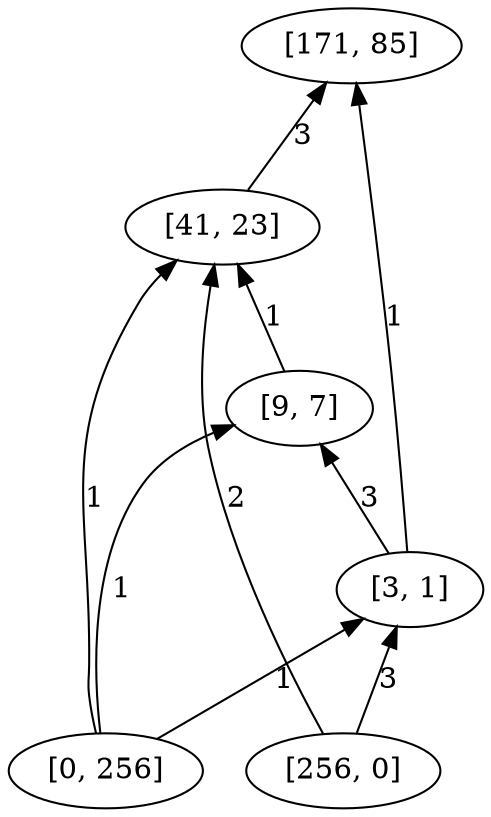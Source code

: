 digraph "DD" { 
rankdir = "BT" 
graph [ ordering = "out"];
5001 -> 2[label = "2"];
5001 -> 4[label = "3"];
5002 -> 2[label = "1"];
5002 -> 3[label = "1"];
5002 -> 4[label = "1"];
2 -> 1[label = "3"];
3 -> 2[label = "1"];
4 -> 1[label = "1"];
4 -> 3[label = "3"];
5001 [label = "[256, 0]",  shape = oval]
5002 [label = "[0, 256]",  shape = oval]
1 [label = "[171, 85]",  shape = oval]
2 [label = "[41, 23]",  shape = oval]
3 [label = "[9, 7]",  shape = oval]
4 [label = "[3, 1]",  shape = oval]
}
